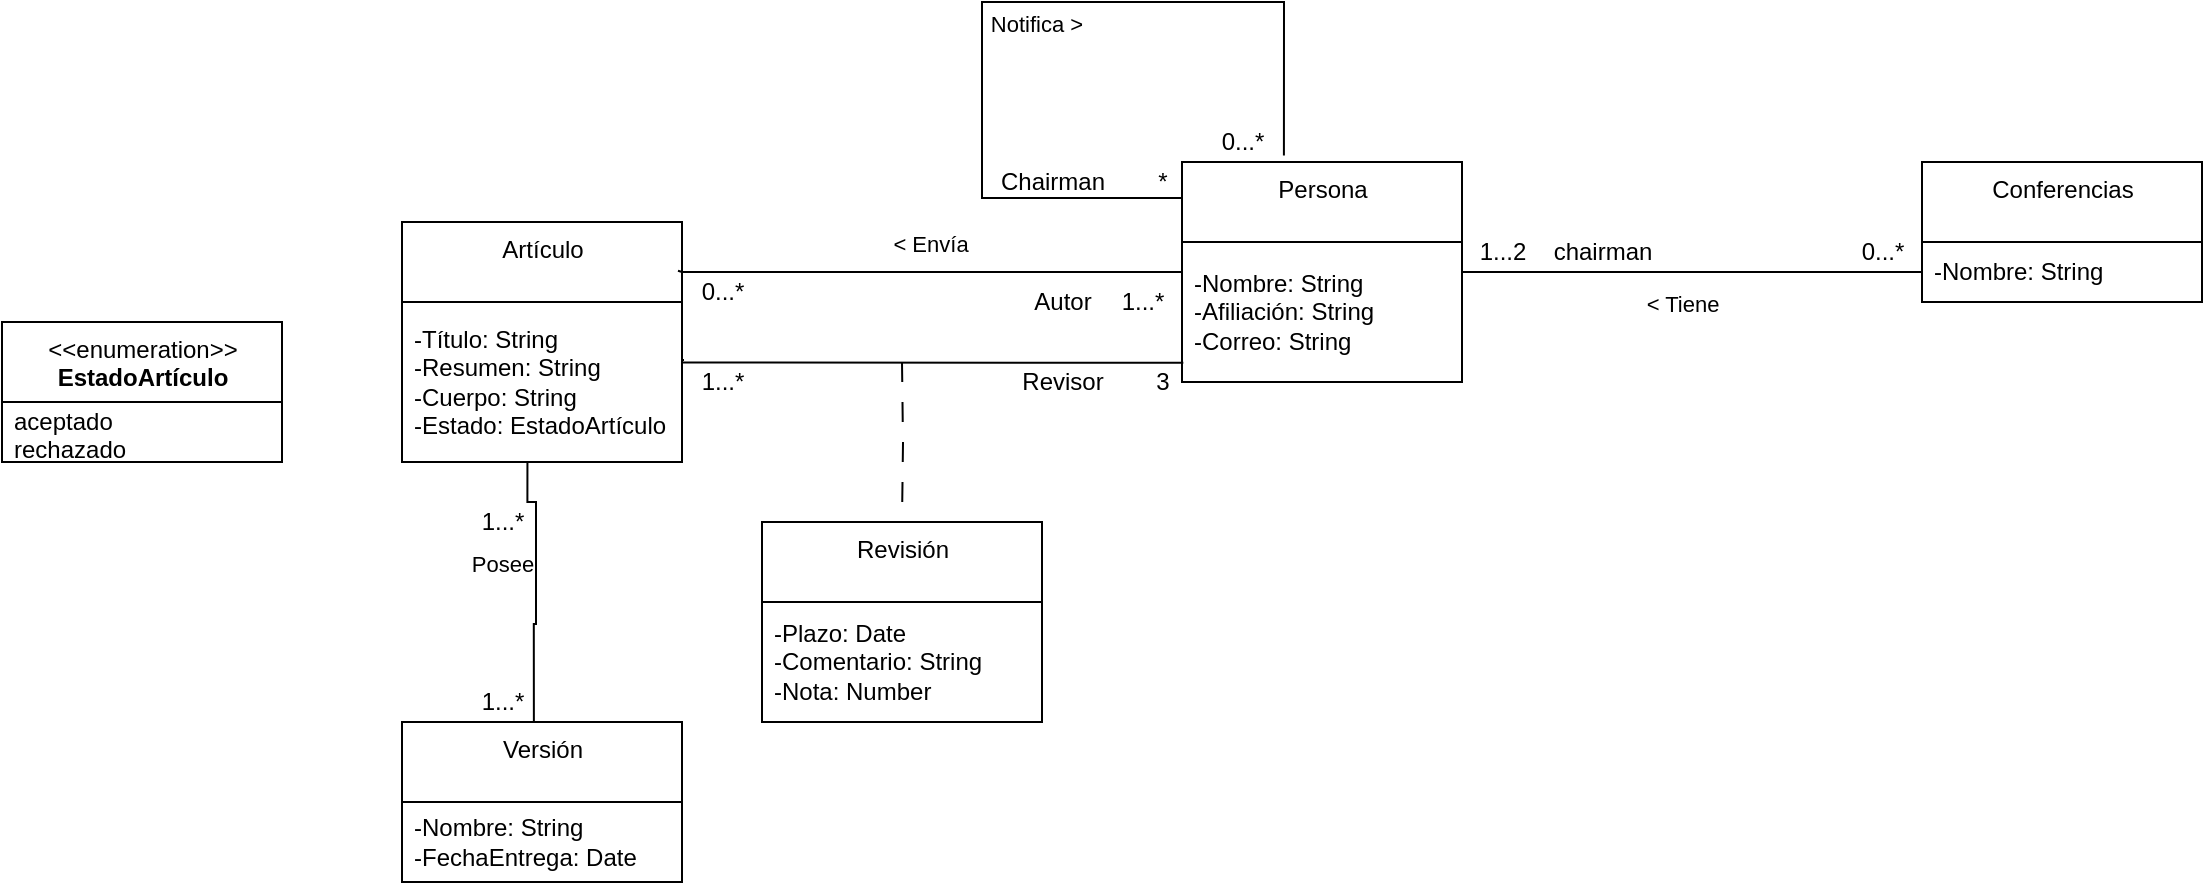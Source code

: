 <mxfile version="15.4.0" type="device"><diagram id="06HFJxL6fJh2JvRcH2bt" name="Page-1"><mxGraphModel dx="1798" dy="545" grid="1" gridSize="10" guides="1" tooltips="1" connect="1" arrows="1" fold="1" page="1" pageScale="1" pageWidth="850" pageHeight="1100" math="0" shadow="0"><root><mxCell id="0"/><mxCell id="1" parent="0"/><mxCell id="pSt69M6gktm7d6LtDTT2-1" value="Conferencias" style="swimlane;fontStyle=0;align=center;verticalAlign=top;childLayout=stackLayout;horizontal=1;startSize=40;horizontalStack=0;resizeParent=1;resizeParentMax=0;resizeLast=0;collapsible=0;marginBottom=0;html=1;" vertex="1" parent="1"><mxGeometry x="450" y="280" width="140" height="70" as="geometry"/></mxCell><mxCell id="pSt69M6gktm7d6LtDTT2-2" value="-Nombre: String&lt;br&gt;" style="text;html=1;strokeColor=none;fillColor=none;align=left;verticalAlign=middle;spacingLeft=4;spacingRight=4;overflow=hidden;rotatable=0;points=[[0,0.5],[1,0.5]];portConstraint=eastwest;" vertex="1" parent="pSt69M6gktm7d6LtDTT2-1"><mxGeometry y="40" width="140" height="30" as="geometry"/></mxCell><mxCell id="pSt69M6gktm7d6LtDTT2-3" value="Persona" style="swimlane;fontStyle=0;align=center;verticalAlign=top;childLayout=stackLayout;horizontal=1;startSize=40;horizontalStack=0;resizeParent=1;resizeParentMax=0;resizeLast=0;collapsible=0;marginBottom=0;html=1;" vertex="1" parent="1"><mxGeometry x="80" y="280" width="140" height="110" as="geometry"/></mxCell><mxCell id="pSt69M6gktm7d6LtDTT2-4" value="-Nombre: String&lt;br&gt;-Afiliación: String&lt;br&gt;-Correo: String" style="text;html=1;strokeColor=none;fillColor=none;align=left;verticalAlign=middle;spacingLeft=4;spacingRight=4;overflow=hidden;rotatable=0;points=[[0,0.5],[1,0.5]];portConstraint=eastwest;" vertex="1" parent="pSt69M6gktm7d6LtDTT2-3"><mxGeometry y="40" width="140" height="70" as="geometry"/></mxCell><mxCell id="pSt69M6gktm7d6LtDTT2-5" value="&amp;lt; Tiene" style="endArrow=none;html=1;endSize=12;startArrow=none;startSize=14;startFill=0;edgeStyle=orthogonalEdgeStyle;align=center;verticalAlign=bottom;endFill=0;rounded=0;exitX=1;exitY=0.5;exitDx=0;exitDy=0;entryX=0;entryY=0.5;entryDx=0;entryDy=0;" edge="1" parent="1" source="pSt69M6gktm7d6LtDTT2-3" target="pSt69M6gktm7d6LtDTT2-2"><mxGeometry x="-0.043" y="-25" relative="1" as="geometry"><mxPoint x="260" y="314.5" as="sourcePoint"/><mxPoint x="440" y="300" as="targetPoint"/><mxPoint as="offset"/></mxGeometry></mxCell><mxCell id="pSt69M6gktm7d6LtDTT2-6" value="chairman" style="text;html=1;align=center;verticalAlign=middle;resizable=0;points=[];autosize=1;strokeColor=none;fillColor=none;" vertex="1" parent="1"><mxGeometry x="260" y="315" width="60" height="20" as="geometry"/></mxCell><mxCell id="pSt69M6gktm7d6LtDTT2-7" value="1...2" style="text;html=1;align=center;verticalAlign=middle;resizable=0;points=[];autosize=1;strokeColor=none;fillColor=none;" vertex="1" parent="1"><mxGeometry x="220" y="315" width="40" height="20" as="geometry"/></mxCell><mxCell id="pSt69M6gktm7d6LtDTT2-8" value="0...*" style="text;html=1;align=center;verticalAlign=middle;resizable=0;points=[];autosize=1;strokeColor=none;fillColor=none;" vertex="1" parent="1"><mxGeometry x="410" y="315" width="40" height="20" as="geometry"/></mxCell><mxCell id="pSt69M6gktm7d6LtDTT2-9" value="Artículo" style="swimlane;fontStyle=0;align=center;verticalAlign=top;childLayout=stackLayout;horizontal=1;startSize=40;horizontalStack=0;resizeParent=1;resizeParentMax=0;resizeLast=0;collapsible=0;marginBottom=0;html=1;" vertex="1" parent="1"><mxGeometry x="-310" y="310" width="140" height="120" as="geometry"/></mxCell><mxCell id="pSt69M6gktm7d6LtDTT2-10" value="-Título: String&lt;br&gt;-Resumen: String&lt;br&gt;-Cuerpo: String&lt;br&gt;-Estado: EstadoArtículo" style="text;html=1;strokeColor=none;fillColor=none;align=left;verticalAlign=middle;spacingLeft=4;spacingRight=4;overflow=hidden;rotatable=0;points=[[0,0.5],[1,0.5]];portConstraint=eastwest;" vertex="1" parent="pSt69M6gktm7d6LtDTT2-9"><mxGeometry y="40" width="140" height="80" as="geometry"/></mxCell><mxCell id="pSt69M6gktm7d6LtDTT2-11" value="&amp;lt; Envía" style="endArrow=none;html=1;endSize=12;startArrow=none;startSize=14;startFill=0;edgeStyle=orthogonalEdgeStyle;align=center;verticalAlign=bottom;endFill=0;rounded=0;entryX=-0.05;entryY=-0.033;entryDx=0;entryDy=0;entryPerimeter=0;" edge="1" parent="1" target="pSt69M6gktm7d6LtDTT2-14"><mxGeometry y="-5" relative="1" as="geometry"><mxPoint x="80" y="335" as="sourcePoint"/><mxPoint x="400" y="480" as="targetPoint"/><Array as="points"><mxPoint x="-170" y="335"/></Array><mxPoint as="offset"/></mxGeometry></mxCell><mxCell id="pSt69M6gktm7d6LtDTT2-12" value="Autor" style="text;html=1;align=center;verticalAlign=middle;resizable=0;points=[];autosize=1;strokeColor=none;fillColor=none;" vertex="1" parent="1"><mxGeometry y="340" width="40" height="20" as="geometry"/></mxCell><mxCell id="pSt69M6gktm7d6LtDTT2-13" value="1...*" style="text;html=1;align=center;verticalAlign=middle;resizable=0;points=[];autosize=1;strokeColor=none;fillColor=none;" vertex="1" parent="1"><mxGeometry x="40" y="340" width="40" height="20" as="geometry"/></mxCell><mxCell id="pSt69M6gktm7d6LtDTT2-14" value="0...*" style="text;html=1;align=center;verticalAlign=middle;resizable=0;points=[];autosize=1;strokeColor=none;fillColor=none;" vertex="1" parent="1"><mxGeometry x="-170" y="335" width="40" height="20" as="geometry"/></mxCell><mxCell id="pSt69M6gktm7d6LtDTT2-15" value="Notifica &amp;gt;" style="endArrow=none;html=1;endSize=12;startArrow=none;startSize=14;startFill=0;edgeStyle=orthogonalEdgeStyle;align=center;verticalAlign=bottom;endFill=0;rounded=0;entryX=0.364;entryY=-0.029;entryDx=0;entryDy=0;exitX=0;exitY=0.25;exitDx=0;exitDy=0;entryPerimeter=0;" edge="1" parent="1" source="pSt69M6gktm7d6LtDTT2-3" target="pSt69M6gktm7d6LtDTT2-3"><mxGeometry x="0.078" y="-20" relative="1" as="geometry"><mxPoint x="40" y="260" as="sourcePoint"/><mxPoint x="-200" y="260" as="targetPoint"/><Array as="points"><mxPoint x="-20" y="298"/><mxPoint x="-20" y="200"/><mxPoint x="131" y="200"/></Array><mxPoint as="offset"/></mxGeometry></mxCell><mxCell id="pSt69M6gktm7d6LtDTT2-16" value="Chairman" style="text;html=1;align=center;verticalAlign=middle;resizable=0;points=[];autosize=1;strokeColor=none;fillColor=none;" vertex="1" parent="1"><mxGeometry x="-20" y="280" width="70" height="20" as="geometry"/></mxCell><mxCell id="pSt69M6gktm7d6LtDTT2-17" value="0...*" style="text;html=1;align=center;verticalAlign=middle;resizable=0;points=[];autosize=1;strokeColor=none;fillColor=none;" vertex="1" parent="1"><mxGeometry x="90" y="260" width="40" height="20" as="geometry"/></mxCell><mxCell id="pSt69M6gktm7d6LtDTT2-18" value="*" style="text;html=1;align=center;verticalAlign=middle;resizable=0;points=[];autosize=1;strokeColor=none;fillColor=none;" vertex="1" parent="1"><mxGeometry x="60" y="280" width="20" height="20" as="geometry"/></mxCell><mxCell id="pSt69M6gktm7d6LtDTT2-19" value="" style="endArrow=none;html=1;endSize=12;startArrow=none;startSize=14;startFill=0;edgeStyle=orthogonalEdgeStyle;align=center;verticalAlign=bottom;endFill=0;rounded=0;exitX=1.033;exitY=0.017;exitDx=0;exitDy=0;exitPerimeter=0;" edge="1" parent="1" source="pSt69M6gktm7d6LtDTT2-21"><mxGeometry x="0.1" y="20" relative="1" as="geometry"><mxPoint x="80" y="415" as="sourcePoint"/><mxPoint x="-169" y="379" as="targetPoint"/><Array as="points"><mxPoint x="-170" y="380"/><mxPoint x="-170" y="379"/></Array><mxPoint as="offset"/></mxGeometry></mxCell><mxCell id="pSt69M6gktm7d6LtDTT2-20" value="Revisor" style="text;html=1;align=center;verticalAlign=middle;resizable=0;points=[];autosize=1;strokeColor=none;fillColor=none;" vertex="1" parent="1"><mxGeometry x="-10" y="380" width="60" height="20" as="geometry"/></mxCell><mxCell id="pSt69M6gktm7d6LtDTT2-21" value="3" style="text;html=1;align=center;verticalAlign=middle;resizable=0;points=[];autosize=1;strokeColor=none;fillColor=none;" vertex="1" parent="1"><mxGeometry x="60" y="380" width="20" height="20" as="geometry"/></mxCell><mxCell id="pSt69M6gktm7d6LtDTT2-22" value="1...*" style="text;html=1;align=center;verticalAlign=middle;resizable=0;points=[];autosize=1;strokeColor=none;fillColor=none;" vertex="1" parent="1"><mxGeometry x="-170" y="380" width="40" height="20" as="geometry"/></mxCell><mxCell id="pSt69M6gktm7d6LtDTT2-23" value="Versión" style="swimlane;fontStyle=0;align=center;verticalAlign=top;childLayout=stackLayout;horizontal=1;startSize=40;horizontalStack=0;resizeParent=1;resizeParentMax=0;resizeLast=0;collapsible=0;marginBottom=0;html=1;" vertex="1" parent="1"><mxGeometry x="-310" y="560" width="140" height="80" as="geometry"/></mxCell><mxCell id="pSt69M6gktm7d6LtDTT2-24" value="-Nombre: String&lt;br&gt;-FechaEntrega: Date" style="text;html=1;strokeColor=none;fillColor=none;align=left;verticalAlign=middle;spacingLeft=4;spacingRight=4;overflow=hidden;rotatable=0;points=[[0,0.5],[1,0.5]];portConstraint=eastwest;" vertex="1" parent="pSt69M6gktm7d6LtDTT2-23"><mxGeometry y="40" width="140" height="40" as="geometry"/></mxCell><mxCell id="pSt69M6gktm7d6LtDTT2-25" value="Posee" style="endArrow=none;html=1;endSize=12;startArrow=none;startSize=14;startFill=0;edgeStyle=orthogonalEdgeStyle;align=center;verticalAlign=bottom;endFill=0;rounded=0;exitX=0.471;exitY=-0.007;exitDx=0;exitDy=0;entryX=0.448;entryY=0.997;entryDx=0;entryDy=0;entryPerimeter=0;exitPerimeter=0;" edge="1" parent="1" source="pSt69M6gktm7d6LtDTT2-23" target="pSt69M6gktm7d6LtDTT2-10"><mxGeometry x="0.048" y="17" relative="1" as="geometry"><mxPoint x="-20.0" y="511.34" as="sourcePoint"/><mxPoint x="-269.66" y="510" as="targetPoint"/><Array as="points"><mxPoint x="-244" y="511"/><mxPoint x="-243" y="511"/><mxPoint x="-243" y="450"/></Array><mxPoint as="offset"/></mxGeometry></mxCell><mxCell id="pSt69M6gktm7d6LtDTT2-26" value="1...*" style="text;html=1;align=center;verticalAlign=middle;resizable=0;points=[];autosize=1;strokeColor=none;fillColor=none;" vertex="1" parent="1"><mxGeometry x="-280" y="540" width="40" height="20" as="geometry"/></mxCell><mxCell id="pSt69M6gktm7d6LtDTT2-27" value="1...*" style="text;html=1;align=center;verticalAlign=middle;resizable=0;points=[];autosize=1;strokeColor=none;fillColor=none;" vertex="1" parent="1"><mxGeometry x="-280" y="450" width="40" height="20" as="geometry"/></mxCell><mxCell id="pSt69M6gktm7d6LtDTT2-28" value="&amp;lt;&amp;lt;enumeration&amp;gt;&amp;gt;&lt;br&gt;&lt;b&gt;EstadoArtículo&lt;/b&gt;" style="swimlane;fontStyle=0;align=center;verticalAlign=top;childLayout=stackLayout;horizontal=1;startSize=40;horizontalStack=0;resizeParent=1;resizeParentMax=0;resizeLast=0;collapsible=0;marginBottom=0;html=1;" vertex="1" parent="1"><mxGeometry x="-510" y="360" width="140" height="70" as="geometry"/></mxCell><mxCell id="pSt69M6gktm7d6LtDTT2-29" value="aceptado&lt;br&gt;rechazado" style="text;html=1;strokeColor=none;fillColor=none;align=left;verticalAlign=middle;spacingLeft=4;spacingRight=4;overflow=hidden;rotatable=0;points=[[0,0.5],[1,0.5]];portConstraint=eastwest;" vertex="1" parent="pSt69M6gktm7d6LtDTT2-28"><mxGeometry y="40" width="140" height="30" as="geometry"/></mxCell><mxCell id="pSt69M6gktm7d6LtDTT2-30" value="" style="endArrow=none;startArrow=none;endFill=0;startFill=0;endSize=8;html=1;verticalAlign=bottom;dashed=1;labelBackgroundColor=none;dashPattern=10 10;rounded=0;edgeStyle=orthogonalEdgeStyle;entryX=0.5;entryY=0;entryDx=0;entryDy=0;" edge="1" parent="1" target="pSt69M6gktm7d6LtDTT2-31"><mxGeometry width="160" relative="1" as="geometry"><mxPoint x="-60" y="380" as="sourcePoint"/><mxPoint x="-60" y="510" as="targetPoint"/></mxGeometry></mxCell><mxCell id="pSt69M6gktm7d6LtDTT2-31" value="Revisión" style="swimlane;fontStyle=0;align=center;verticalAlign=top;childLayout=stackLayout;horizontal=1;startSize=40;horizontalStack=0;resizeParent=1;resizeParentMax=0;resizeLast=0;collapsible=0;marginBottom=0;html=1;" vertex="1" parent="1"><mxGeometry x="-130" y="460" width="140" height="100" as="geometry"/></mxCell><mxCell id="pSt69M6gktm7d6LtDTT2-32" value="-Plazo: Date&lt;br&gt;-Comentario: String&lt;br&gt;-Nota: Number" style="text;html=1;strokeColor=none;fillColor=none;align=left;verticalAlign=middle;spacingLeft=4;spacingRight=4;overflow=hidden;rotatable=0;points=[[0,0.5],[1,0.5]];portConstraint=eastwest;" vertex="1" parent="pSt69M6gktm7d6LtDTT2-31"><mxGeometry y="40" width="140" height="60" as="geometry"/></mxCell></root></mxGraphModel></diagram></mxfile>